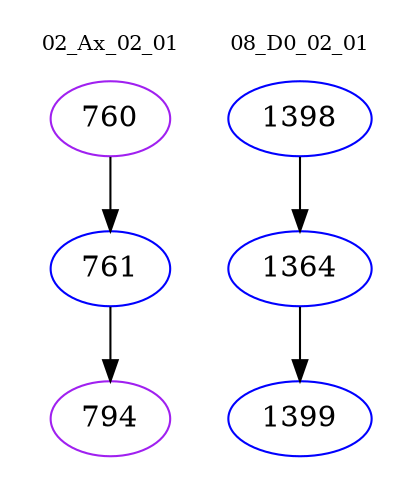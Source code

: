 digraph{
subgraph cluster_0 {
color = white
label = "02_Ax_02_01";
fontsize=10;
T0_760 [label="760", color="purple"]
T0_760 -> T0_761 [color="black"]
T0_761 [label="761", color="blue"]
T0_761 -> T0_794 [color="black"]
T0_794 [label="794", color="purple"]
}
subgraph cluster_1 {
color = white
label = "08_D0_02_01";
fontsize=10;
T1_1398 [label="1398", color="blue"]
T1_1398 -> T1_1364 [color="black"]
T1_1364 [label="1364", color="blue"]
T1_1364 -> T1_1399 [color="black"]
T1_1399 [label="1399", color="blue"]
}
}
